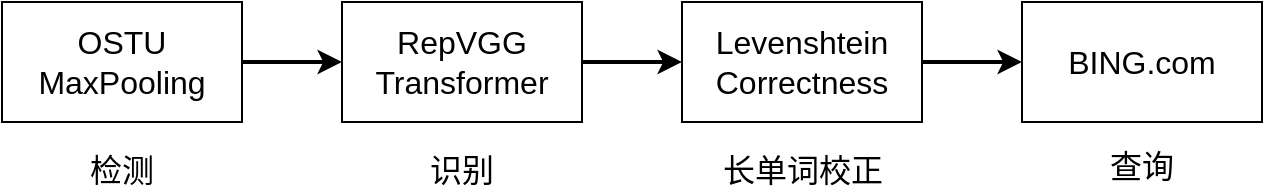 <mxfile version="14.1.8" type="device"><diagram id="DgDPbNjoPIjRfUb7bESC" name="第 1 页"><mxGraphModel dx="768" dy="482" grid="0" gridSize="10" guides="1" tooltips="1" connect="1" arrows="1" fold="1" page="1" pageScale="1" pageWidth="827" pageHeight="1169" math="0" shadow="0"><root><mxCell id="0"/><mxCell id="1" parent="0"/><mxCell id="ow5c98qWeOXqPE-nuJZ9-4" style="edgeStyle=orthogonalEdgeStyle;rounded=0;orthogonalLoop=1;jettySize=auto;html=1;exitX=1;exitY=0.5;exitDx=0;exitDy=0;entryX=0;entryY=0.5;entryDx=0;entryDy=0;fontSize=16;strokeWidth=2;" edge="1" parent="1" source="ow5c98qWeOXqPE-nuJZ9-1" target="ow5c98qWeOXqPE-nuJZ9-2"><mxGeometry relative="1" as="geometry"/></mxCell><mxCell id="ow5c98qWeOXqPE-nuJZ9-1" value="OSTU&lt;br&gt;MaxPooling" style="rounded=0;whiteSpace=wrap;html=1;fontSize=16;" vertex="1" parent="1"><mxGeometry x="80" y="190" width="120" height="60" as="geometry"/></mxCell><mxCell id="ow5c98qWeOXqPE-nuJZ9-5" style="edgeStyle=orthogonalEdgeStyle;rounded=0;orthogonalLoop=1;jettySize=auto;html=1;exitX=1;exitY=0.5;exitDx=0;exitDy=0;entryX=0;entryY=0.5;entryDx=0;entryDy=0;strokeWidth=2;fontSize=16;" edge="1" parent="1" source="ow5c98qWeOXqPE-nuJZ9-2" target="ow5c98qWeOXqPE-nuJZ9-3"><mxGeometry relative="1" as="geometry"/></mxCell><mxCell id="ow5c98qWeOXqPE-nuJZ9-2" value="RepVGG&lt;br&gt;Transformer" style="rounded=0;whiteSpace=wrap;html=1;fontSize=16;" vertex="1" parent="1"><mxGeometry x="250" y="190" width="120" height="60" as="geometry"/></mxCell><mxCell id="ow5c98qWeOXqPE-nuJZ9-7" style="edgeStyle=orthogonalEdgeStyle;rounded=0;orthogonalLoop=1;jettySize=auto;html=1;exitX=1;exitY=0.5;exitDx=0;exitDy=0;entryX=0;entryY=0.5;entryDx=0;entryDy=0;strokeWidth=2;fontSize=16;" edge="1" parent="1" source="ow5c98qWeOXqPE-nuJZ9-3" target="ow5c98qWeOXqPE-nuJZ9-6"><mxGeometry relative="1" as="geometry"/></mxCell><mxCell id="ow5c98qWeOXqPE-nuJZ9-3" value="Levenshtein&lt;br&gt;Correctness" style="rounded=0;whiteSpace=wrap;html=1;fontSize=16;" vertex="1" parent="1"><mxGeometry x="420" y="190" width="120" height="60" as="geometry"/></mxCell><mxCell id="ow5c98qWeOXqPE-nuJZ9-6" value="BING.com" style="rounded=0;whiteSpace=wrap;html=1;fontSize=16;" vertex="1" parent="1"><mxGeometry x="590" y="190" width="120" height="60" as="geometry"/></mxCell><mxCell id="ow5c98qWeOXqPE-nuJZ9-8" value="检测" style="text;html=1;strokeColor=none;fillColor=none;align=center;verticalAlign=middle;whiteSpace=wrap;rounded=0;fontSize=16;" vertex="1" parent="1"><mxGeometry x="120" y="264" width="40" height="20" as="geometry"/></mxCell><mxCell id="ow5c98qWeOXqPE-nuJZ9-10" value="识别" style="text;html=1;strokeColor=none;fillColor=none;align=center;verticalAlign=middle;whiteSpace=wrap;rounded=0;fontSize=16;" vertex="1" parent="1"><mxGeometry x="290" y="264" width="40" height="20" as="geometry"/></mxCell><mxCell id="ow5c98qWeOXqPE-nuJZ9-11" value="长单词校正" style="text;html=1;strokeColor=none;fillColor=none;align=center;verticalAlign=middle;whiteSpace=wrap;rounded=0;fontSize=16;" vertex="1" parent="1"><mxGeometry x="427.5" y="264" width="105" height="20" as="geometry"/></mxCell><mxCell id="ow5c98qWeOXqPE-nuJZ9-12" value="查询" style="text;html=1;strokeColor=none;fillColor=none;align=center;verticalAlign=middle;whiteSpace=wrap;rounded=0;fontSize=16;" vertex="1" parent="1"><mxGeometry x="630" y="262" width="40" height="20" as="geometry"/></mxCell></root></mxGraphModel></diagram></mxfile>
